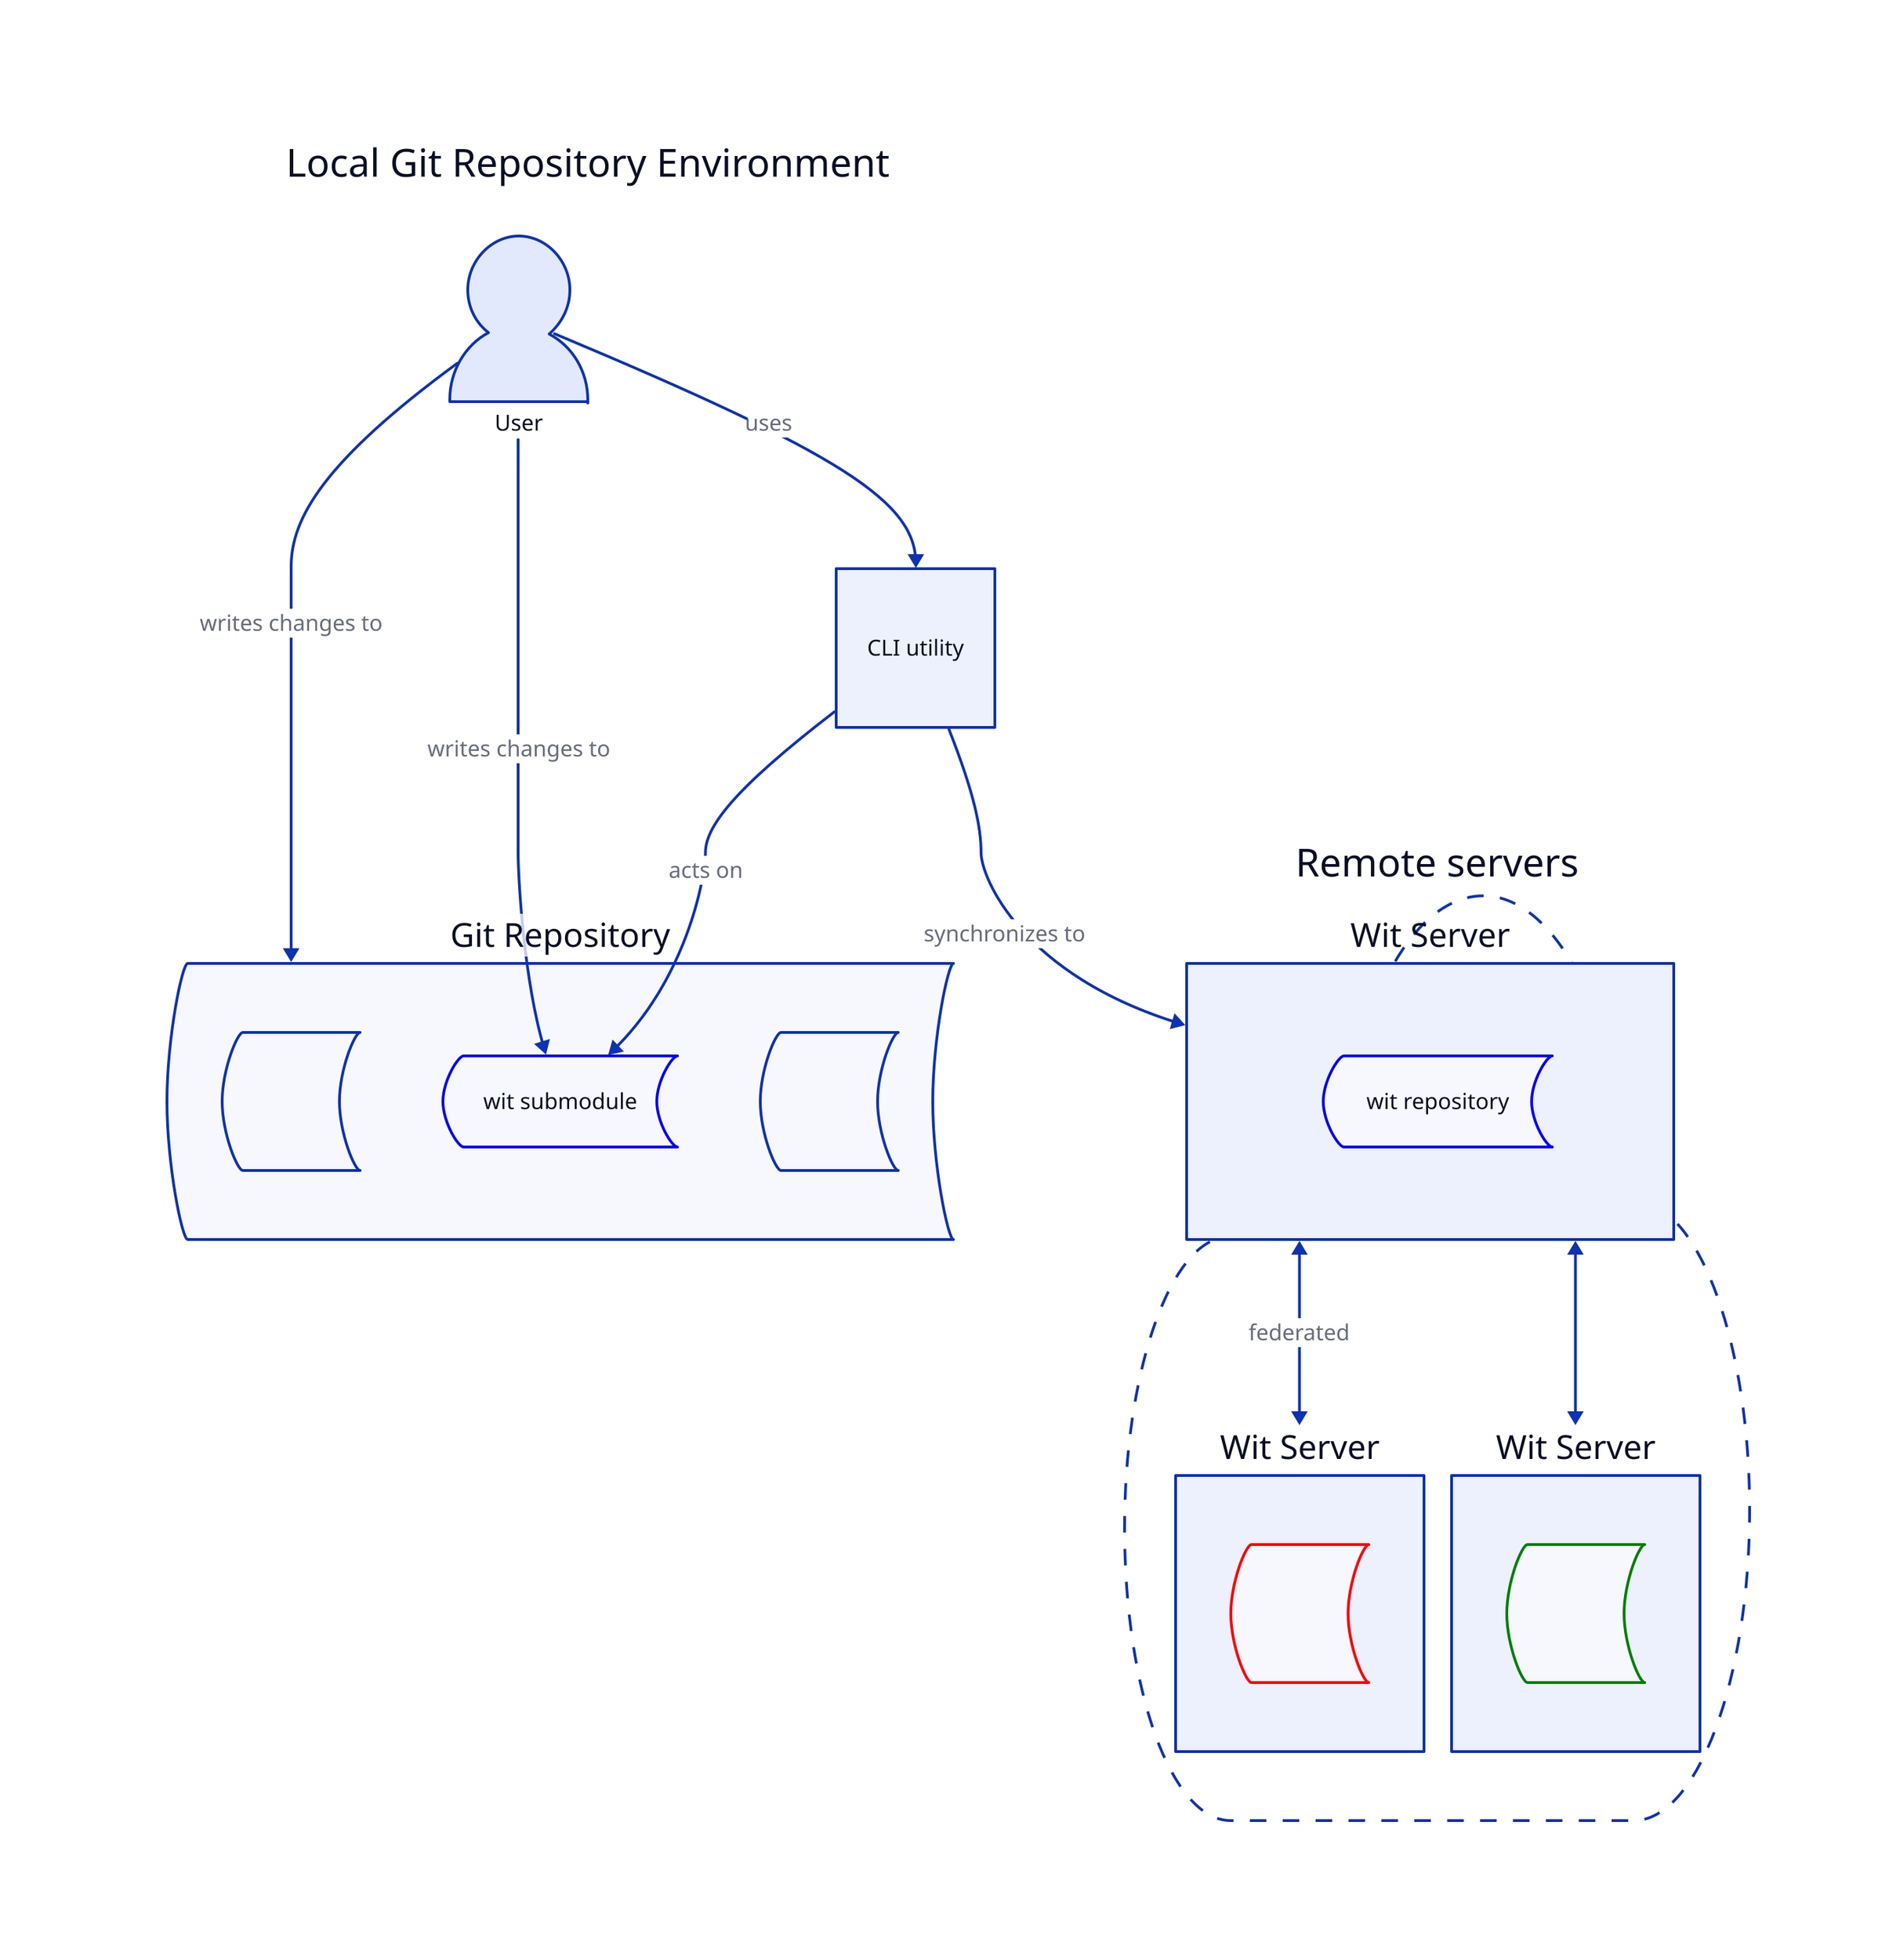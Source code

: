 direction: down

devenv: Local Git Repository Environment {
    style.fill: transparent
    style.stroke-dash: 6
    style.stroke: transparent

    user: User {
        shape: person 
        width: 100
        height: 120
    }
            
    cli: CLI utility {
        shape: square
    }
            
    user -> repo: writes changes to
    user -> repo.submodule: writes changes to
    user -> cli: uses
    cli -> repo.submodule: acts on
    
    repo: Git Repository {
        shape: stored_data
        
        code1: ''
        code1.shape: stored_data
    
        code2: ''
        code2.shape: stored_data
    
        submodule: wit submodule
        submodule.shape: stored_data
        submodule.style.stroke: blue 
    }
}

devenv.cli --> remotes.remote1: synchronizes to

remotes: Remote servers {
    style.fill: transparent
    style.stroke-dash: 6
    shape: cloud

    remote1: Wit Server {
        shape: rectangle
        repo: wit repository
        repo.shape: stored_data
        repo.style.stroke: blue
    }
    remote2: Wit Server {
        shape: rectangle
        repo: ''
        repo.shape: stored_data
        repo.style.stroke: red
    }
    remote3: Wit Server {
        shape: rectangle
        repo: ''
        repo.shape: stored_data
        repo.style.stroke: green
    }
    remote1 <-> remote2: federated
    remote1 <-> remote3
}



